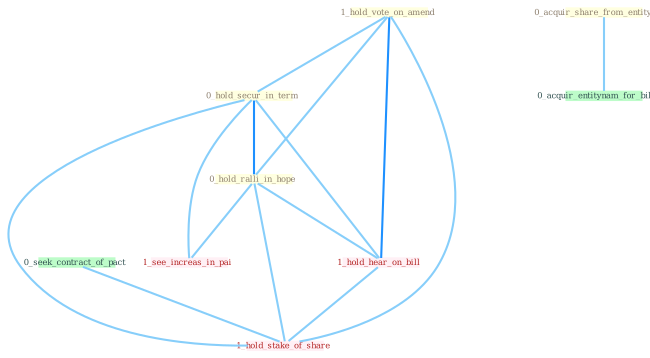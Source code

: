 Graph G{ 
    node
    [shape=polygon,style=filled,width=.5,height=.06,color="#BDFCC9",fixedsize=true,fontsize=4,
    fontcolor="#2f4f4f"];
    {node
    [color="#ffffe0", fontcolor="#8b7d6b"] "1_hold_vote_on_amend " "0_hold_secur_in_term " "0_hold_ralli_in_hope " "0_acquir_share_from_entitynam "}
{node [color="#fff0f5", fontcolor="#b22222"] "1_see_increas_in_pai " "1_hold_hear_on_bill " "1_hold_stake_of_share "}
edge [color="#B0E2FF"];

	"1_hold_vote_on_amend " -- "0_hold_secur_in_term " [w="1", color="#87cefa" ];
	"1_hold_vote_on_amend " -- "0_hold_ralli_in_hope " [w="1", color="#87cefa" ];
	"1_hold_vote_on_amend " -- "1_hold_hear_on_bill " [w="2", color="#1e90ff" , len=0.8];
	"1_hold_vote_on_amend " -- "1_hold_stake_of_share " [w="1", color="#87cefa" ];
	"0_hold_secur_in_term " -- "0_hold_ralli_in_hope " [w="2", color="#1e90ff" , len=0.8];
	"0_hold_secur_in_term " -- "1_see_increas_in_pai " [w="1", color="#87cefa" ];
	"0_hold_secur_in_term " -- "1_hold_hear_on_bill " [w="1", color="#87cefa" ];
	"0_hold_secur_in_term " -- "1_hold_stake_of_share " [w="1", color="#87cefa" ];
	"0_hold_ralli_in_hope " -- "1_see_increas_in_pai " [w="1", color="#87cefa" ];
	"0_hold_ralli_in_hope " -- "1_hold_hear_on_bill " [w="1", color="#87cefa" ];
	"0_hold_ralli_in_hope " -- "1_hold_stake_of_share " [w="1", color="#87cefa" ];
	"0_acquir_share_from_entitynam " -- "0_acquir_entitynam_for_billion " [w="1", color="#87cefa" ];
	"0_seek_contract_of_pact " -- "1_hold_stake_of_share " [w="1", color="#87cefa" ];
	"1_hold_hear_on_bill " -- "1_hold_stake_of_share " [w="1", color="#87cefa" ];
}